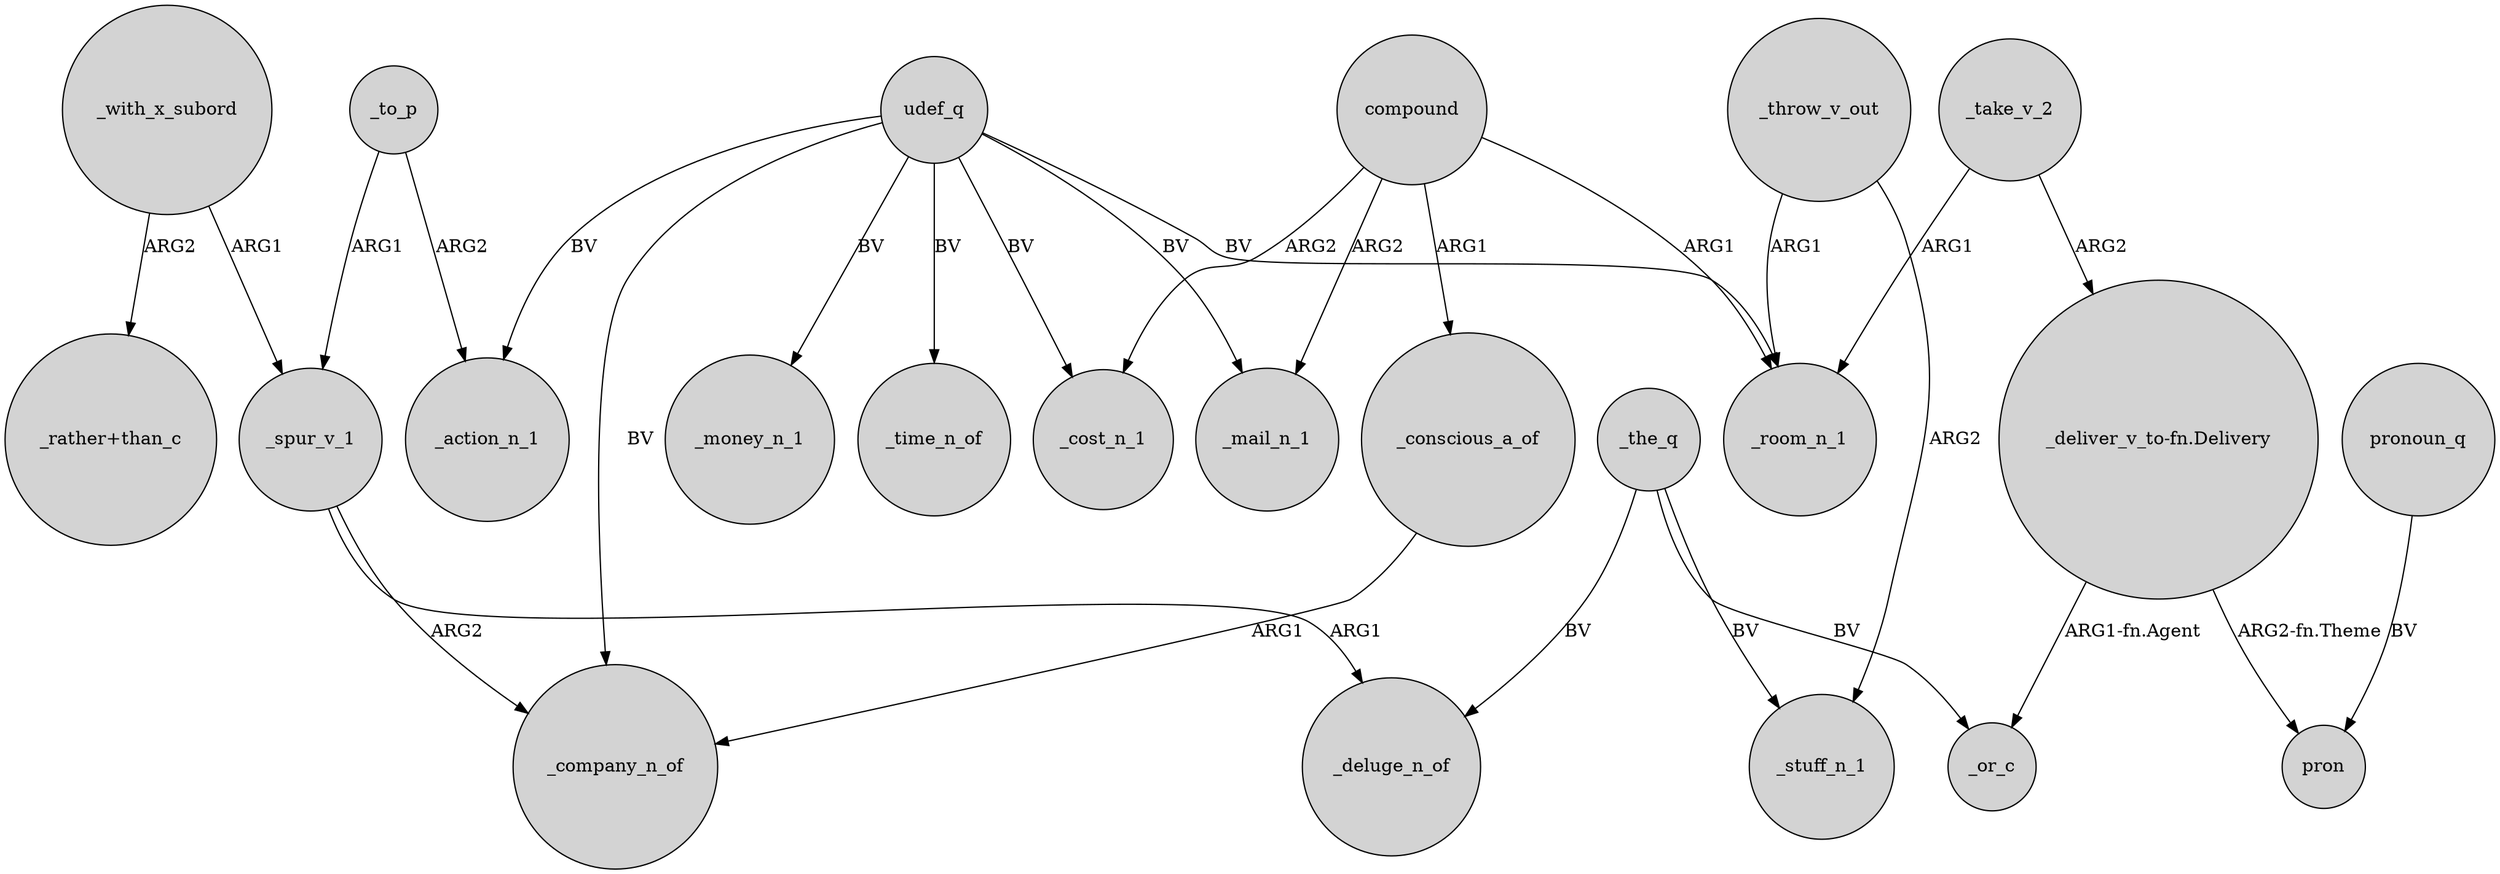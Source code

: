 digraph {
	node [shape=circle style=filled]
	udef_q -> _money_n_1 [label=BV]
	_the_q -> _or_c [label=BV]
	_to_p -> _action_n_1 [label=ARG2]
	_spur_v_1 -> _company_n_of [label=ARG2]
	_take_v_2 -> "_deliver_v_to-fn.Delivery" [label=ARG2]
	_take_v_2 -> _room_n_1 [label=ARG1]
	_with_x_subord -> _spur_v_1 [label=ARG1]
	_with_x_subord -> "_rather+than_c" [label=ARG2]
	_conscious_a_of -> _company_n_of [label=ARG1]
	"_deliver_v_to-fn.Delivery" -> pron [label="ARG2-fn.Theme"]
	_the_q -> _stuff_n_1 [label=BV]
	_spur_v_1 -> _deluge_n_of [label=ARG1]
	udef_q -> _cost_n_1 [label=BV]
	_to_p -> _spur_v_1 [label=ARG1]
	pronoun_q -> pron [label=BV]
	compound -> _mail_n_1 [label=ARG2]
	_throw_v_out -> _room_n_1 [label=ARG1]
	udef_q -> _mail_n_1 [label=BV]
	"_deliver_v_to-fn.Delivery" -> _or_c [label="ARG1-fn.Agent"]
	compound -> _conscious_a_of [label=ARG1]
	udef_q -> _time_n_of [label=BV]
	udef_q -> _room_n_1 [label=BV]
	compound -> _room_n_1 [label=ARG1]
	compound -> _cost_n_1 [label=ARG2]
	udef_q -> _action_n_1 [label=BV]
	udef_q -> _company_n_of [label=BV]
	_throw_v_out -> _stuff_n_1 [label=ARG2]
	_the_q -> _deluge_n_of [label=BV]
}

